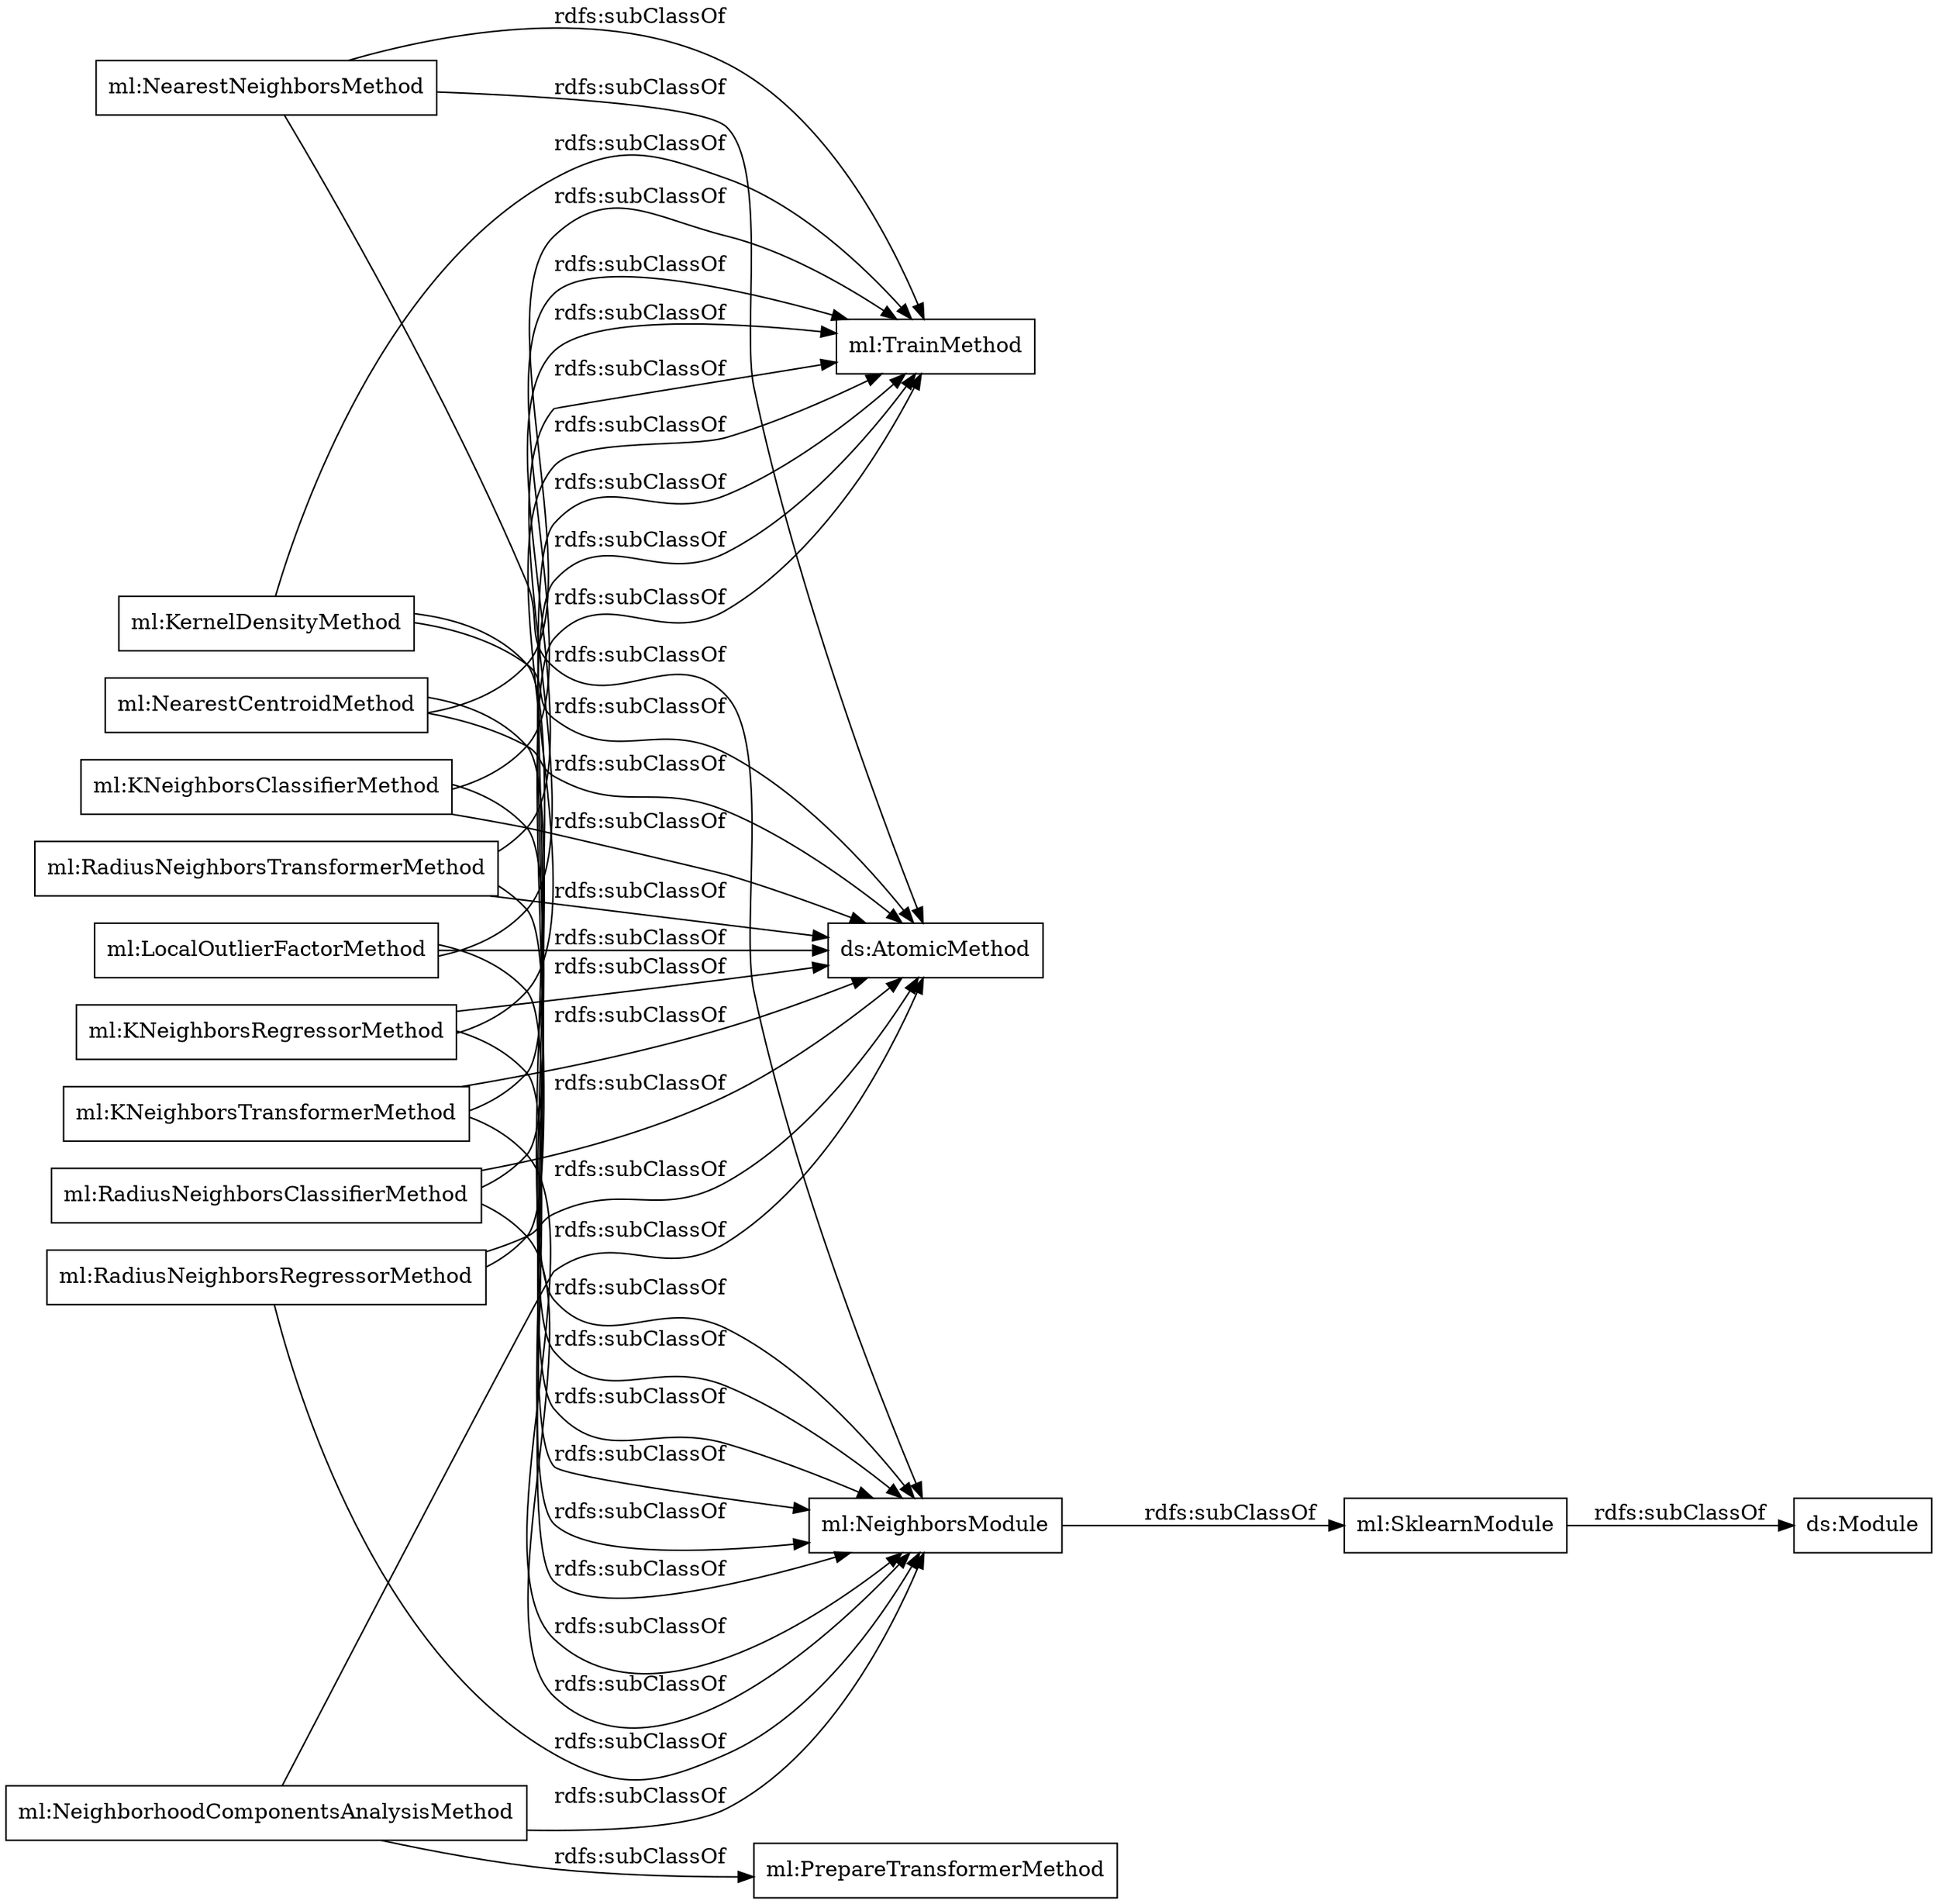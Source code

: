 digraph ar2dtool_diagram { 
rankdir=LR;
size="1000"
node [shape = rectangle, color="black"]; "ml:RadiusNeighborsTransformerMethod" "ml:KNeighborsTransformerMethod" "ml:NeighborhoodComponentsAnalysisMethod" "ml:KNeighborsClassifierMethod" "ml:RadiusNeighborsRegressorMethod" "ml:LocalOutlierFactorMethod" "ml:NearestNeighborsMethod" "ml:KNeighborsRegressorMethod" "ml:SklearnModule" "ml:RadiusNeighborsClassifierMethod" "ml:NeighborsModule" "ml:KernelDensityMethod" "ml:NearestCentroidMethod" ; /*classes style*/
	"ml:KNeighborsRegressorMethod" -> "ml:TrainMethod" [ label = "rdfs:subClassOf" ];
	"ml:KNeighborsRegressorMethod" -> "ml:NeighborsModule" [ label = "rdfs:subClassOf" ];
	"ml:KNeighborsRegressorMethod" -> "ds:AtomicMethod" [ label = "rdfs:subClassOf" ];
	"ml:SklearnModule" -> "ds:Module" [ label = "rdfs:subClassOf" ];
	"ml:KNeighborsTransformerMethod" -> "ml:TrainMethod" [ label = "rdfs:subClassOf" ];
	"ml:KNeighborsTransformerMethod" -> "ml:NeighborsModule" [ label = "rdfs:subClassOf" ];
	"ml:KNeighborsTransformerMethod" -> "ds:AtomicMethod" [ label = "rdfs:subClassOf" ];
	"ml:LocalOutlierFactorMethod" -> "ml:TrainMethod" [ label = "rdfs:subClassOf" ];
	"ml:LocalOutlierFactorMethod" -> "ml:NeighborsModule" [ label = "rdfs:subClassOf" ];
	"ml:LocalOutlierFactorMethod" -> "ds:AtomicMethod" [ label = "rdfs:subClassOf" ];
	"ml:NearestNeighborsMethod" -> "ml:TrainMethod" [ label = "rdfs:subClassOf" ];
	"ml:NearestNeighborsMethod" -> "ml:NeighborsModule" [ label = "rdfs:subClassOf" ];
	"ml:NearestNeighborsMethod" -> "ds:AtomicMethod" [ label = "rdfs:subClassOf" ];
	"ml:KNeighborsClassifierMethod" -> "ml:TrainMethod" [ label = "rdfs:subClassOf" ];
	"ml:KNeighborsClassifierMethod" -> "ml:NeighborsModule" [ label = "rdfs:subClassOf" ];
	"ml:KNeighborsClassifierMethod" -> "ds:AtomicMethod" [ label = "rdfs:subClassOf" ];
	"ml:NearestCentroidMethod" -> "ml:TrainMethod" [ label = "rdfs:subClassOf" ];
	"ml:NearestCentroidMethod" -> "ml:NeighborsModule" [ label = "rdfs:subClassOf" ];
	"ml:NearestCentroidMethod" -> "ds:AtomicMethod" [ label = "rdfs:subClassOf" ];
	"ml:NeighborsModule" -> "ml:SklearnModule" [ label = "rdfs:subClassOf" ];
	"ml:NeighborhoodComponentsAnalysisMethod" -> "ml:PrepareTransformerMethod" [ label = "rdfs:subClassOf" ];
	"ml:NeighborhoodComponentsAnalysisMethod" -> "ml:NeighborsModule" [ label = "rdfs:subClassOf" ];
	"ml:NeighborhoodComponentsAnalysisMethod" -> "ds:AtomicMethod" [ label = "rdfs:subClassOf" ];
	"ml:RadiusNeighborsClassifierMethod" -> "ml:TrainMethod" [ label = "rdfs:subClassOf" ];
	"ml:RadiusNeighborsClassifierMethod" -> "ml:NeighborsModule" [ label = "rdfs:subClassOf" ];
	"ml:RadiusNeighborsClassifierMethod" -> "ds:AtomicMethod" [ label = "rdfs:subClassOf" ];
	"ml:RadiusNeighborsTransformerMethod" -> "ml:TrainMethod" [ label = "rdfs:subClassOf" ];
	"ml:RadiusNeighborsTransformerMethod" -> "ml:NeighborsModule" [ label = "rdfs:subClassOf" ];
	"ml:RadiusNeighborsTransformerMethod" -> "ds:AtomicMethod" [ label = "rdfs:subClassOf" ];
	"ml:KernelDensityMethod" -> "ml:TrainMethod" [ label = "rdfs:subClassOf" ];
	"ml:KernelDensityMethod" -> "ml:NeighborsModule" [ label = "rdfs:subClassOf" ];
	"ml:KernelDensityMethod" -> "ds:AtomicMethod" [ label = "rdfs:subClassOf" ];
	"ml:RadiusNeighborsRegressorMethod" -> "ml:TrainMethod" [ label = "rdfs:subClassOf" ];
	"ml:RadiusNeighborsRegressorMethod" -> "ml:NeighborsModule" [ label = "rdfs:subClassOf" ];
	"ml:RadiusNeighborsRegressorMethod" -> "ds:AtomicMethod" [ label = "rdfs:subClassOf" ];

}

